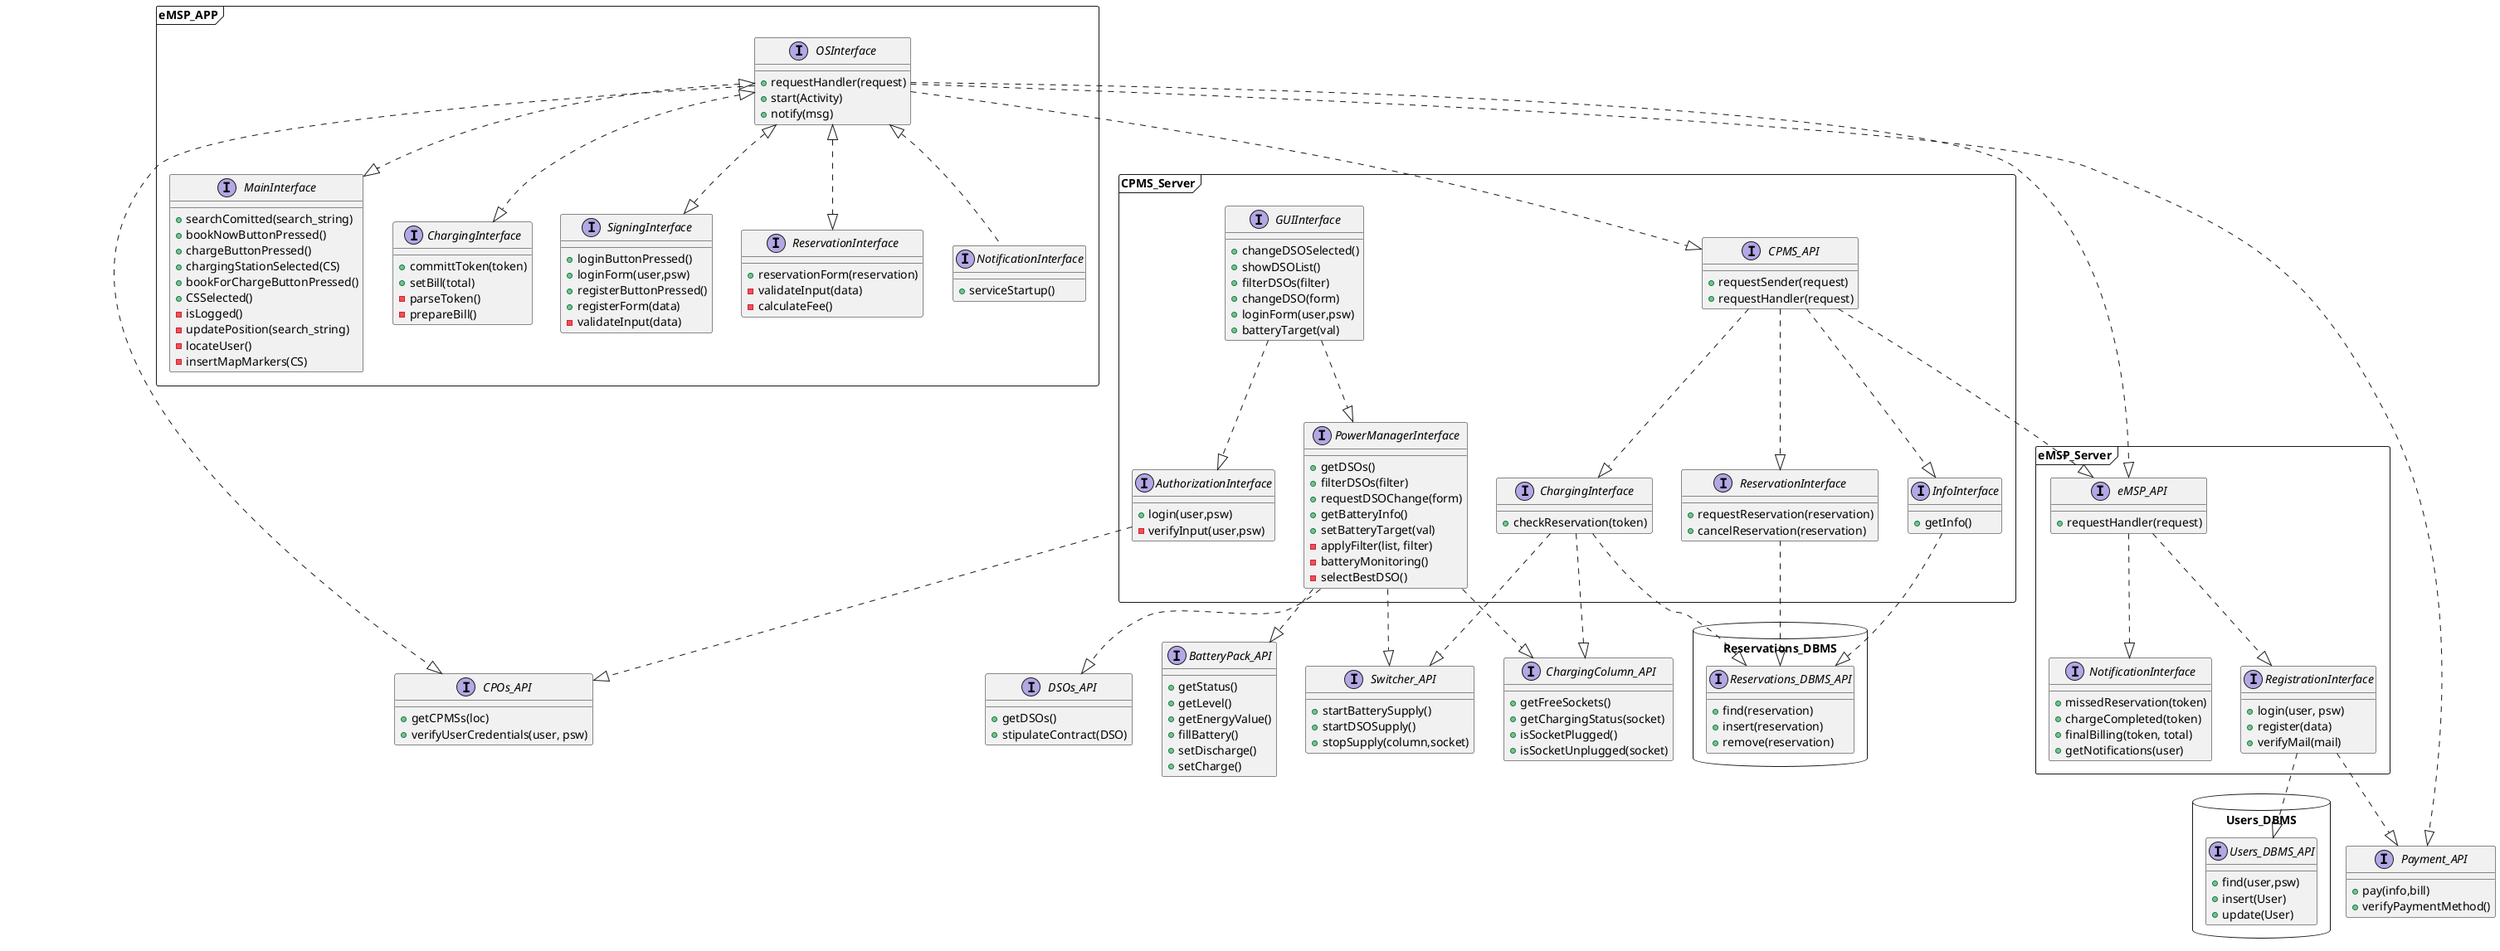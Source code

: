 @startuml Complete diagram


namespace eMSP_APP <<frame>>{
   	interface OSInterface{
    	+ requestHandler(request)
		+ start(Activity)
		+ notify(msg)
   	}
   
   	interface MainInterface{
		+ searchComitted(search_string)
		+ bookNowButtonPressed()
		+ chargeButtonPressed()
		+ chargingStationSelected(CS)
		+ bookForChargeButtonPressed()
		+ CSSelected()
		- isLogged()
		- updatePosition(search_string)
		- locateUser()
		- insertMapMarkers(CS)
	}	

	interface ChargingInterface{
		+ committToken(token)
		+ setBill(total)
		- parseToken()
		- prepareBill()
	}

	interface SigningInterface{
		+ loginButtonPressed()
		+ loginForm(user,psw)
		+ registerButtonPressed()
		+ registerForm(data)
		- validateInput(data)
	}

	interface ReservationInterface{
		+ reservationForm(reservation)
		- validateInput(data)
		- calculateFee()
	}

	interface NotificationInterface{
		+ serviceStartup()
	}

	OSInterface<|..|>MainInterface
	OSInterface<|..|>ChargingInterface
	OSInterface<|..|>SigningInterface
	OSInterface<|..|>ReservationInterface
	OSInterface<|..NotificationInterface	
}




namespace eMSP_Server <<frame>>{
   	interface eMSP_API{
		+ requestHandler(request)
   	}
   
   	interface RegistrationInterface{
		+ login(user, psw)
		+ register(data)
		+ verifyMail(mail)
	}	

	interface NotificationInterface{
		+ missedReservation(token)
		+ chargeCompleted(token)
		+ finalBilling(token, total)
		+ getNotifications(user)
	}

	

	eMSP_API..|>RegistrationInterface
	eMSP_API..|>NotificationInterface
}



namespace CPMS_Server <<frame>>{
   	interface CPMS_API{
		+ requestSender(request)
		+ requestHandler(request)
   	}

	interface GUIInterface{
		+ changeDSOSelected()
		+ showDSOList()
		+ filterDSOs(filter)
		+ changeDSO(form)
		+ loginForm(user,psw)
		+ batteryTarget(val)

	}
   
   	interface PowerManagerInterface{
		+ getDSOs()
		+ filterDSOs(filter)
		+ requestDSOChange(form)	
		+ getBatteryInfo()
		+ setBatteryTarget(val)
		- applyFilter(list, filter)
		- batteryMonitoring()
		- selectBestDSO()
	}	

	interface ReservationInterface{
		+ requestReservation(reservation)
		+ cancelReservation(reservation)
	}

	interface InfoInterface{
		+ getInfo()

	}

	interface AuthorizationInterface{
		+ login(user,psw)
		- verifyInput(user,psw)
	}

	

	interface ChargingInterface{
		+ checkReservation(token)
	}

	
	CPMS_API..|>ReservationInterface
	CPMS_API..|>InfoInterface
	CPMS_API..|>ChargingInterface
	

	GUIInterface..|>PowerManagerInterface
	GUIInterface..|>AuthorizationInterface




}

package Users_DBMS <<Database>>{
		interface Users_DBMS_API{
			+ find(user,psw)
			+ insert(User)
			+ update(User)
		}
	}


package Reservations_DBMS <<Database>>{
	interface Reservations_DBMS_API{
		+ find(reservation)
		+ insert(reservation)
		+ remove(reservation)
	}
}

interface CPOs_API{
	+ getCPMSs(loc) 
	+ verifyUserCredentials(user, psw)
}

interface DSOs_API{
	+ getDSOs()
	+ stipulateContract(DSO)
}

interface Payment_API{
	+ pay(info,bill)
	+ verifyPaymentMethod()
}

interface ChargingColumn_API{
	+ getFreeSockets()
	+ getChargingStatus(socket)
	+ isSocketPlugged()
	+ isSocketUnplugged(socket)
}

interface BatteryPack_API{
	+ getStatus()
	+ getLevel()
	+ getEnergyValue()
	+ fillBattery()
	+ setDischarge()
	+ setCharge()
}	

interface Switcher_API{
	+ startBatterySupply()
	+ startDSOSupply()
	+ stopSupply(column,socket)
}


eMSP_APP.OSInterface..|>eMSP_Server.eMSP_API
eMSP_APP.OSInterface..|>CPMS_Server.CPMS_API
eMSP_APP.OSInterface..|>CPOs_API
eMSP_APP.OSInterface..|>Payment_API


eMSP_Server.RegistrationInterface..|>Users_DBMS_API
eMSP_Server.RegistrationInterface..|>Payment_API

CPMS_Server.CPMS_API..|>eMSP_Server.eMSP_API

CPMS_Server.InfoInterface..|>Reservations_DBMS_API

CPMS_Server.PowerManagerInterface..|>ChargingColumn_API
CPMS_Server.PowerManagerInterface..|>BatteryPack_API
CPMS_Server.PowerManagerInterface..|>Switcher_API
CPMS_Server.PowerManagerInterface..|>DSOs_API

CPMS_Server.ChargingInterface..|>ChargingColumn_API
CPMS_Server.ChargingInterface..|>Switcher_API
CPMS_Server.ChargingInterface..|>Reservations_DBMS_API

CPMS_Server.ReservationInterface..l|>Reservations_DBMS_API

CPMS_Server.AuthorizationInterface..|>CPOs_API

@enduml

